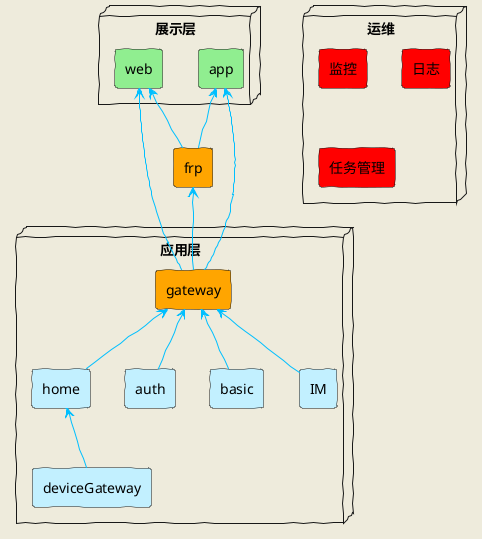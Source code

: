 @startuml

skinparam backgroundColor #EEEBDC
skinparam handwritten true

skinparam sequence {
ArrowColor DeepSkyBlue
ActorBorderColor DeepSkyBlue
LifeLineBorderColor blue
LifeLineBackgroundColor #A9DCDF

ParticipantFontName Impact

ActorBackgroundColor aqua
ActorFontColor DeepSkyBlue
ActorFontSize 17
ActorFontName Aapex
}


node "展示层" {
rectangle web #lightgreen
rectangle app #lightgreen
}

rectangle frp #orange

node "应用层" {
rectangle gateway #orange

rectangle auth #Application
rectangle basic #Application
rectangle home #Application
rectangle deviceGateway #Application
rectangle IM #Application
}

node "运维" {
rectangle 监控 #red
rectangle 日志 #red
rectangle 任务管理 #red
}

gateway -up-> web
gateway -up-> app
gateway -up-> frp

frp -up-> app
frp -up-> web

auth -up-> gateway
basic -up-> gateway
home -up-> gateway
IM -up-> gateway

deviceGateway -up-> home



@enduml